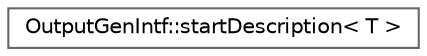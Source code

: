 digraph "Graphical Class Hierarchy"
{
 // INTERACTIVE_SVG=YES
 // LATEX_PDF_SIZE
  bgcolor="transparent";
  edge [fontname=Helvetica,fontsize=10,labelfontname=Helvetica,labelfontsize=10];
  node [fontname=Helvetica,fontsize=10,shape=box,height=0.2,width=0.4];
  rankdir="LR";
  Node0 [label="OutputGenIntf::startDescription\< T \>",height=0.2,width=0.4,color="grey40", fillcolor="white", style="filled",URL="$d7/de2/struct_output_gen_intf_1_1start_description.html",tooltip=" "];
}
